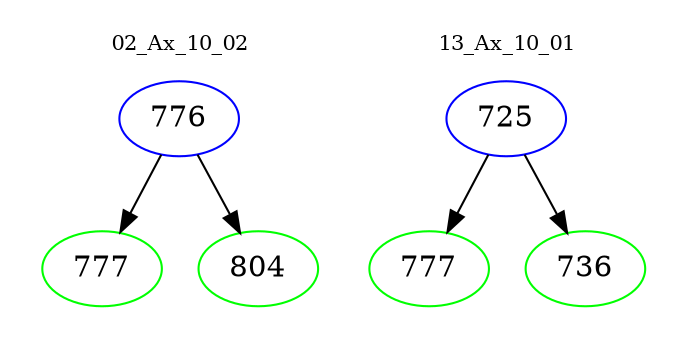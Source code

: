 digraph{
subgraph cluster_0 {
color = white
label = "02_Ax_10_02";
fontsize=10;
T0_776 [label="776", color="blue"]
T0_776 -> T0_777 [color="black"]
T0_777 [label="777", color="green"]
T0_776 -> T0_804 [color="black"]
T0_804 [label="804", color="green"]
}
subgraph cluster_1 {
color = white
label = "13_Ax_10_01";
fontsize=10;
T1_725 [label="725", color="blue"]
T1_725 -> T1_777 [color="black"]
T1_777 [label="777", color="green"]
T1_725 -> T1_736 [color="black"]
T1_736 [label="736", color="green"]
}
}
